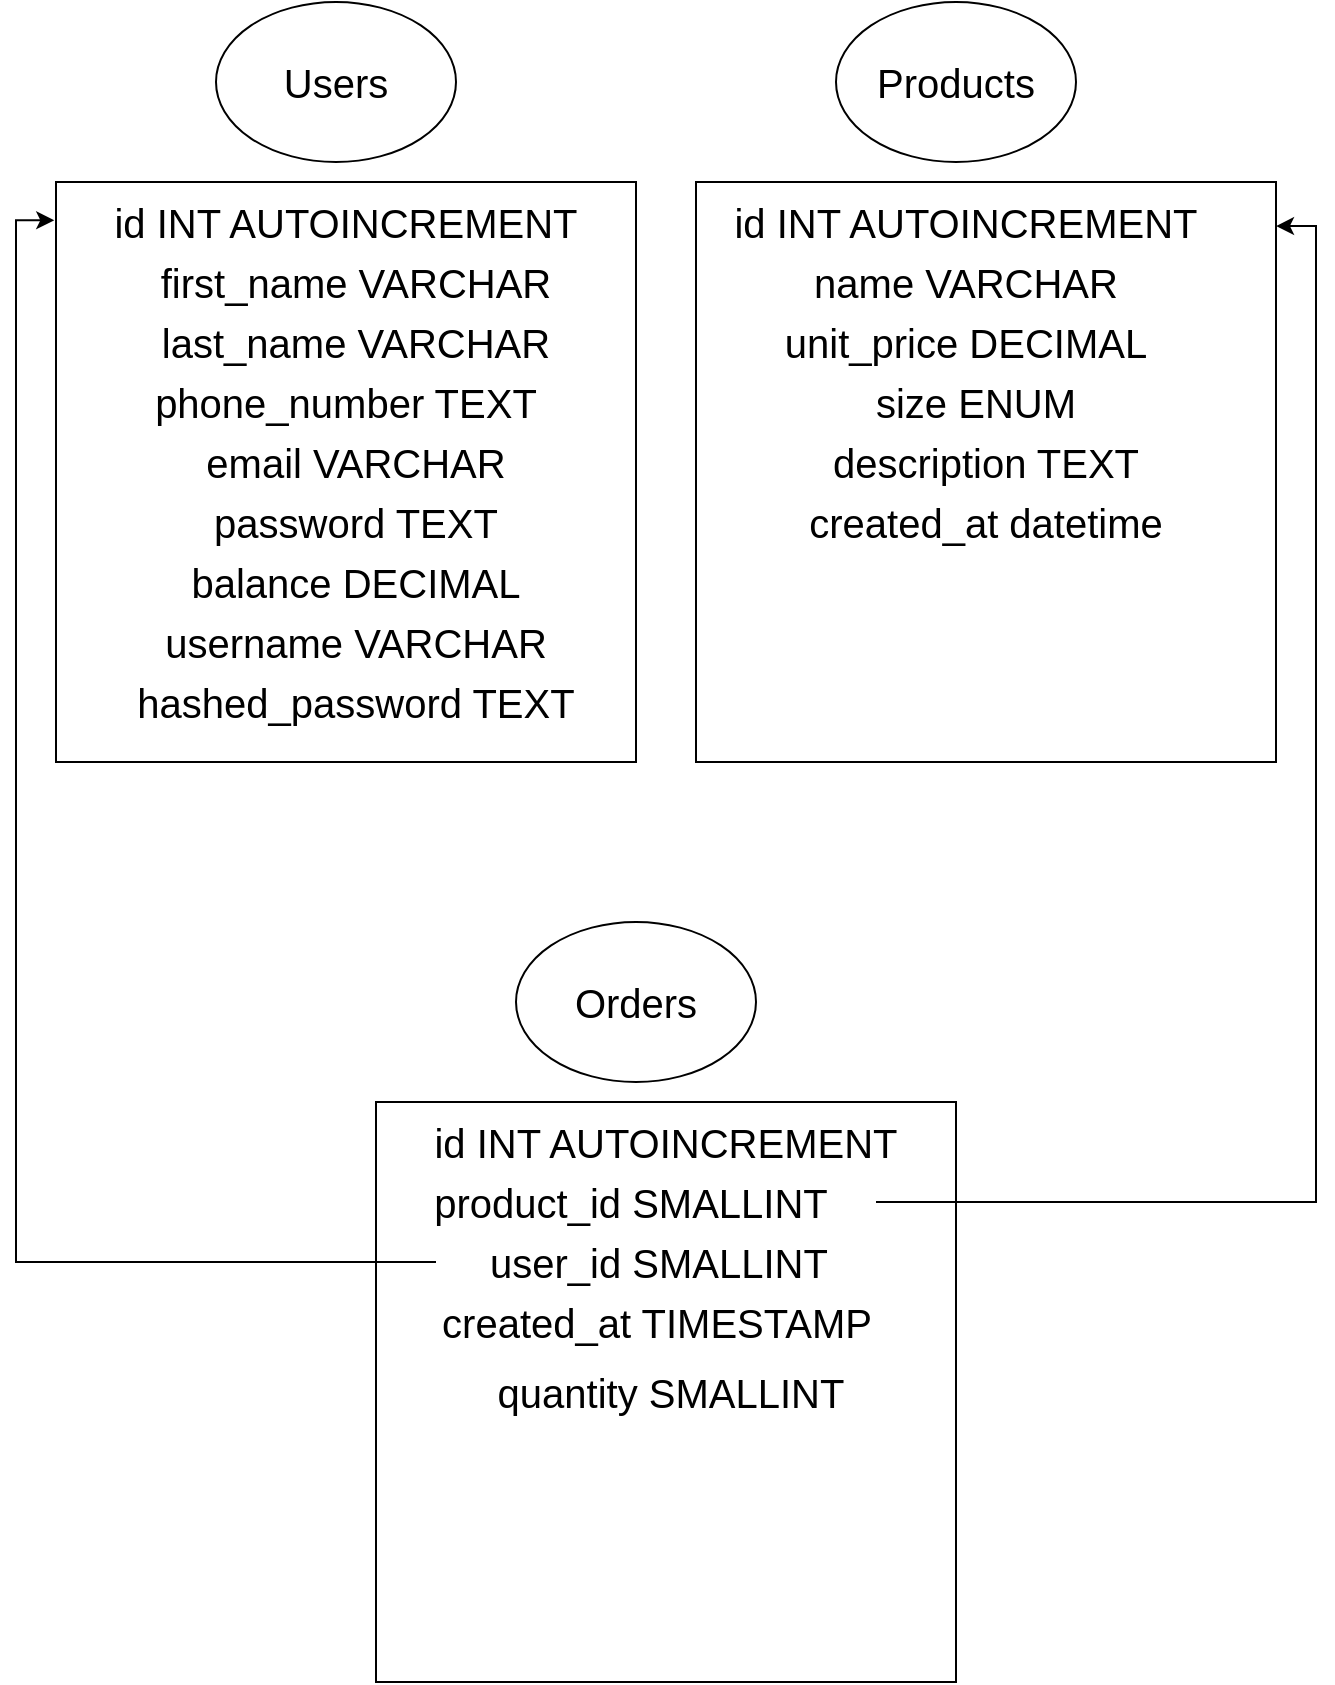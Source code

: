 <mxfile version="14.6.1" type="github">
  <diagram id="CZID4iWCORJmg3-1BY5N" name="Page-1">
    <mxGraphModel dx="2249" dy="775" grid="1" gridSize="10" guides="1" tooltips="1" connect="1" arrows="1" fold="1" page="1" pageScale="1" pageWidth="827" pageHeight="1169" math="0" shadow="0">
      <root>
        <mxCell id="0" />
        <mxCell id="1" parent="0" />
        <mxCell id="6UCosM7E__kPXZcTLZPM-3" value="Users" style="ellipse;whiteSpace=wrap;html=1;fontSize=20;" vertex="1" parent="1">
          <mxGeometry x="90" y="80" width="120" height="80" as="geometry" />
        </mxCell>
        <mxCell id="6UCosM7E__kPXZcTLZPM-4" value="" style="whiteSpace=wrap;html=1;aspect=fixed;fontSize=20;" vertex="1" parent="1">
          <mxGeometry x="10" y="170" width="290" height="290" as="geometry" />
        </mxCell>
        <mxCell id="6UCosM7E__kPXZcTLZPM-6" value="id INT AUTOINCREMENT" style="text;html=1;strokeColor=none;fillColor=none;align=center;verticalAlign=middle;whiteSpace=wrap;rounded=0;fontSize=20;" vertex="1" parent="1">
          <mxGeometry x="30" y="180" width="250" height="20" as="geometry" />
        </mxCell>
        <mxCell id="6UCosM7E__kPXZcTLZPM-9" value="first_name VARCHAR" style="text;html=1;strokeColor=none;fillColor=none;align=center;verticalAlign=middle;whiteSpace=wrap;rounded=0;fontSize=20;" vertex="1" parent="1">
          <mxGeometry x="30" y="210" width="260" height="20" as="geometry" />
        </mxCell>
        <mxCell id="6UCosM7E__kPXZcTLZPM-10" value="last_name VARCHAR" style="text;html=1;strokeColor=none;fillColor=none;align=center;verticalAlign=middle;whiteSpace=wrap;rounded=0;fontSize=20;" vertex="1" parent="1">
          <mxGeometry x="30" y="240" width="260" height="20" as="geometry" />
        </mxCell>
        <mxCell id="6UCosM7E__kPXZcTLZPM-11" value="phone_number TEXT" style="text;html=1;strokeColor=none;fillColor=none;align=center;verticalAlign=middle;whiteSpace=wrap;rounded=0;fontSize=20;" vertex="1" parent="1">
          <mxGeometry x="30" y="270" width="250" height="20" as="geometry" />
        </mxCell>
        <mxCell id="6UCosM7E__kPXZcTLZPM-12" value="email VARCHAR" style="text;html=1;strokeColor=none;fillColor=none;align=center;verticalAlign=middle;whiteSpace=wrap;rounded=0;fontSize=20;" vertex="1" parent="1">
          <mxGeometry x="30" y="300" width="260" height="20" as="geometry" />
        </mxCell>
        <mxCell id="6UCosM7E__kPXZcTLZPM-13" value="password TEXT" style="text;html=1;strokeColor=none;fillColor=none;align=center;verticalAlign=middle;whiteSpace=wrap;rounded=0;fontSize=20;" vertex="1" parent="1">
          <mxGeometry x="30" y="330" width="260" height="20" as="geometry" />
        </mxCell>
        <mxCell id="6UCosM7E__kPXZcTLZPM-14" style="edgeStyle=orthogonalEdgeStyle;rounded=0;orthogonalLoop=1;jettySize=auto;html=1;exitX=0.5;exitY=1;exitDx=0;exitDy=0;fontSize=20;" edge="1" parent="1" source="6UCosM7E__kPXZcTLZPM-10" target="6UCosM7E__kPXZcTLZPM-10">
          <mxGeometry relative="1" as="geometry" />
        </mxCell>
        <mxCell id="6UCosM7E__kPXZcTLZPM-17" value="balance DECIMAL" style="text;html=1;strokeColor=none;fillColor=none;align=center;verticalAlign=middle;whiteSpace=wrap;rounded=0;fontSize=20;" vertex="1" parent="1">
          <mxGeometry x="30" y="360" width="260" height="20" as="geometry" />
        </mxCell>
        <mxCell id="6UCosM7E__kPXZcTLZPM-18" value="username VARCHAR" style="text;html=1;strokeColor=none;fillColor=none;align=center;verticalAlign=middle;whiteSpace=wrap;rounded=0;fontSize=20;" vertex="1" parent="1">
          <mxGeometry x="30" y="390" width="260" height="20" as="geometry" />
        </mxCell>
        <mxCell id="6UCosM7E__kPXZcTLZPM-21" value="hashed_password TEXT" style="text;html=1;strokeColor=none;fillColor=none;align=center;verticalAlign=middle;whiteSpace=wrap;rounded=0;fontSize=20;" vertex="1" parent="1">
          <mxGeometry x="30" y="420" width="260" height="20" as="geometry" />
        </mxCell>
        <mxCell id="6UCosM7E__kPXZcTLZPM-22" value="Products" style="ellipse;whiteSpace=wrap;html=1;fontSize=20;" vertex="1" parent="1">
          <mxGeometry x="400" y="80" width="120" height="80" as="geometry" />
        </mxCell>
        <mxCell id="6UCosM7E__kPXZcTLZPM-23" value="" style="whiteSpace=wrap;html=1;aspect=fixed;fontSize=20;" vertex="1" parent="1">
          <mxGeometry x="330" y="170" width="290" height="290" as="geometry" />
        </mxCell>
        <mxCell id="6UCosM7E__kPXZcTLZPM-24" value="id INT AUTOINCREMENT" style="text;html=1;strokeColor=none;fillColor=none;align=center;verticalAlign=middle;whiteSpace=wrap;rounded=0;fontSize=20;" vertex="1" parent="1">
          <mxGeometry x="340" y="180" width="250" height="20" as="geometry" />
        </mxCell>
        <mxCell id="6UCosM7E__kPXZcTLZPM-25" value="name VARCHAR" style="text;html=1;strokeColor=none;fillColor=none;align=center;verticalAlign=middle;whiteSpace=wrap;rounded=0;fontSize=20;" vertex="1" parent="1">
          <mxGeometry x="335" y="210" width="260" height="20" as="geometry" />
        </mxCell>
        <mxCell id="6UCosM7E__kPXZcTLZPM-26" value="unit_price DECIMAL" style="text;html=1;strokeColor=none;fillColor=none;align=center;verticalAlign=middle;whiteSpace=wrap;rounded=0;fontSize=20;" vertex="1" parent="1">
          <mxGeometry x="340" y="240" width="250" height="20" as="geometry" />
        </mxCell>
        <mxCell id="6UCosM7E__kPXZcTLZPM-27" value="size ENUM" style="text;html=1;strokeColor=none;fillColor=none;align=center;verticalAlign=middle;whiteSpace=wrap;rounded=0;fontSize=20;" vertex="1" parent="1">
          <mxGeometry x="345" y="270" width="250" height="20" as="geometry" />
        </mxCell>
        <mxCell id="6UCosM7E__kPXZcTLZPM-28" value="description TEXT" style="text;html=1;strokeColor=none;fillColor=none;align=center;verticalAlign=middle;whiteSpace=wrap;rounded=0;fontSize=20;" vertex="1" parent="1">
          <mxGeometry x="350" y="300" width="250" height="20" as="geometry" />
        </mxCell>
        <mxCell id="6UCosM7E__kPXZcTLZPM-29" value="created_at datetime" style="text;html=1;strokeColor=none;fillColor=none;align=center;verticalAlign=middle;whiteSpace=wrap;rounded=0;fontSize=20;" vertex="1" parent="1">
          <mxGeometry x="350" y="330" width="250" height="20" as="geometry" />
        </mxCell>
        <mxCell id="6UCosM7E__kPXZcTLZPM-30" value="Orders" style="ellipse;whiteSpace=wrap;html=1;fontSize=20;" vertex="1" parent="1">
          <mxGeometry x="240" y="540" width="120" height="80" as="geometry" />
        </mxCell>
        <mxCell id="6UCosM7E__kPXZcTLZPM-31" value="" style="whiteSpace=wrap;html=1;aspect=fixed;fontSize=20;" vertex="1" parent="1">
          <mxGeometry x="170" y="630" width="290" height="290" as="geometry" />
        </mxCell>
        <mxCell id="6UCosM7E__kPXZcTLZPM-32" value="id INT AUTOINCREMENT" style="text;html=1;strokeColor=none;fillColor=none;align=center;verticalAlign=middle;whiteSpace=wrap;rounded=0;fontSize=20;" vertex="1" parent="1">
          <mxGeometry x="190" y="640" width="250" height="20" as="geometry" />
        </mxCell>
        <mxCell id="6UCosM7E__kPXZcTLZPM-34" style="edgeStyle=orthogonalEdgeStyle;rounded=0;orthogonalLoop=1;jettySize=auto;html=1;entryX=1;entryY=0.076;entryDx=0;entryDy=0;entryPerimeter=0;fontSize=20;" edge="1" parent="1" source="6UCosM7E__kPXZcTLZPM-33" target="6UCosM7E__kPXZcTLZPM-23">
          <mxGeometry relative="1" as="geometry">
            <mxPoint x="440" y="680" as="sourcePoint" />
            <Array as="points">
              <mxPoint x="640" y="680" />
              <mxPoint x="640" y="192" />
            </Array>
          </mxGeometry>
        </mxCell>
        <mxCell id="6UCosM7E__kPXZcTLZPM-33" value="product_id SMALLINT" style="text;html=1;strokeColor=none;fillColor=none;align=center;verticalAlign=middle;whiteSpace=wrap;rounded=0;fontSize=20;" vertex="1" parent="1">
          <mxGeometry x="175" y="670" width="245" height="20" as="geometry" />
        </mxCell>
        <mxCell id="6UCosM7E__kPXZcTLZPM-39" style="edgeStyle=orthogonalEdgeStyle;rounded=0;orthogonalLoop=1;jettySize=auto;html=1;entryX=-0.003;entryY=0.066;entryDx=0;entryDy=0;entryPerimeter=0;fontSize=20;" edge="1" parent="1" source="6UCosM7E__kPXZcTLZPM-36" target="6UCosM7E__kPXZcTLZPM-4">
          <mxGeometry relative="1" as="geometry">
            <Array as="points">
              <mxPoint x="-10" y="710" />
              <mxPoint x="-10" y="189" />
            </Array>
          </mxGeometry>
        </mxCell>
        <mxCell id="6UCosM7E__kPXZcTLZPM-36" value="user_id SMALLINT" style="text;html=1;strokeColor=none;fillColor=none;align=center;verticalAlign=middle;whiteSpace=wrap;rounded=0;fontSize=20;" vertex="1" parent="1">
          <mxGeometry x="200" y="700" width="222.5" height="20" as="geometry" />
        </mxCell>
        <mxCell id="6UCosM7E__kPXZcTLZPM-38" value="created_at TIMESTAMP" style="text;html=1;strokeColor=none;fillColor=none;align=center;verticalAlign=middle;whiteSpace=wrap;rounded=0;fontSize=20;" vertex="1" parent="1">
          <mxGeometry x="187.5" y="730" width="245" height="20" as="geometry" />
        </mxCell>
        <mxCell id="6UCosM7E__kPXZcTLZPM-40" value="quantity SMALLINT" style="text;html=1;strokeColor=none;fillColor=none;align=center;verticalAlign=middle;whiteSpace=wrap;rounded=0;fontSize=20;" vertex="1" parent="1">
          <mxGeometry x="195" y="765" width="245" height="20" as="geometry" />
        </mxCell>
      </root>
    </mxGraphModel>
  </diagram>
</mxfile>
